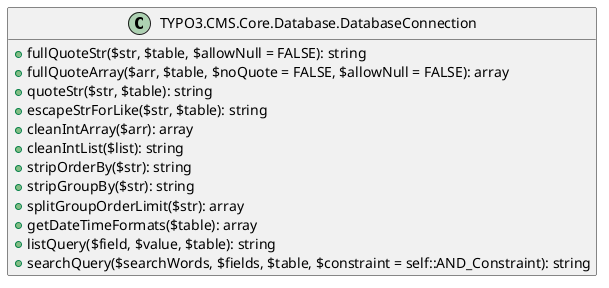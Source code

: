 @startuml
set namespaceSeparator none
hide empty members
hide empty methods

class TYPO3.CMS.Core.Database.DatabaseConnection {
	+fullQuoteStr($str, $table, $allowNull = FALSE): string
	+fullQuoteArray($arr, $table, $noQuote = FALSE, $allowNull = FALSE): array
	+quoteStr($str, $table): string
	+escapeStrForLike($str, $table): string
	+cleanIntArray($arr): array
	+cleanIntList($list): string
	+stripOrderBy($str): string
	+stripGroupBy($str): string
	+splitGroupOrderLimit($str): array
	+getDateTimeFormats($table): array
	+listQuery($field, $value, $table): string
	+searchQuery($searchWords, $fields, $table, $constraint = self::AND_Constraint): string
}
@enduml

